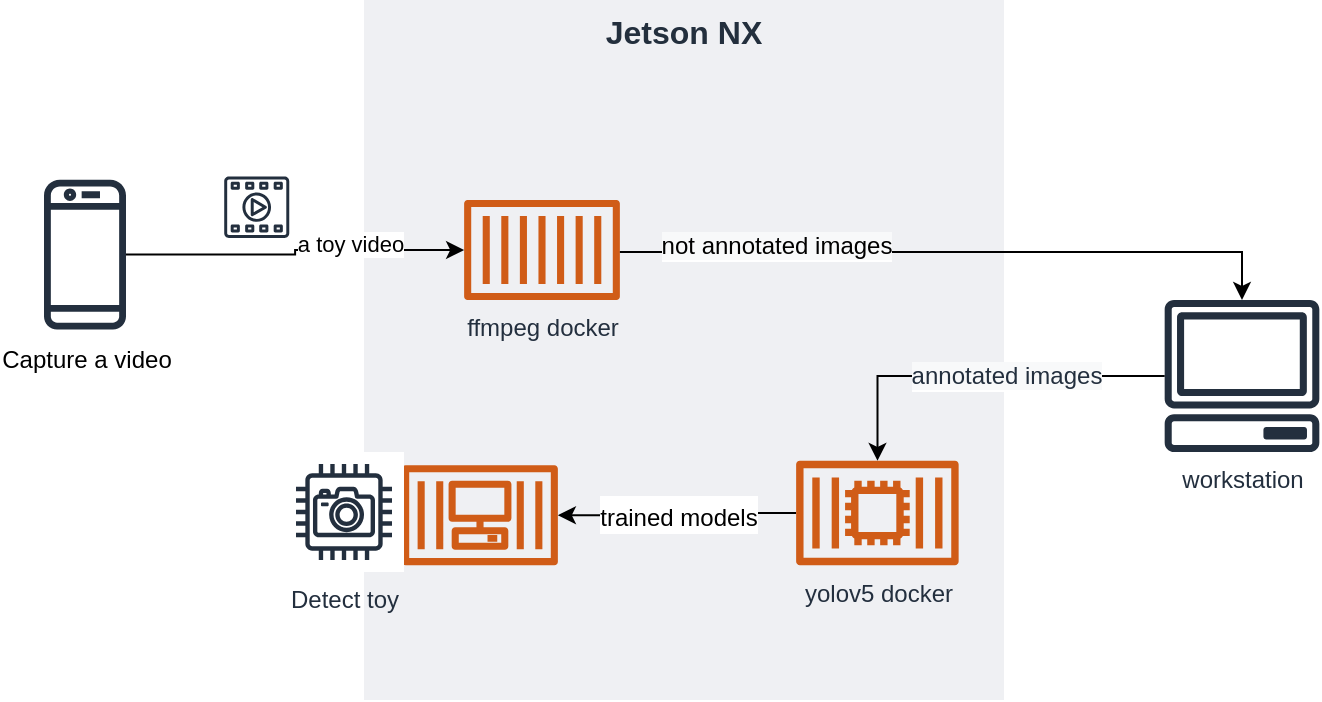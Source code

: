 <mxfile version="13.8.2" type="github">
  <diagram name="Page-1" id="822b0af5-4adb-64df-f703-e8dfc1f81529">
    <mxGraphModel dx="1422" dy="922" grid="1" gridSize="10" guides="1" tooltips="1" connect="1" arrows="1" fold="1" page="1" pageScale="1" pageWidth="1100" pageHeight="850" background="#ffffff" math="0" shadow="0">
      <root>
        <mxCell id="0" />
        <mxCell id="1" parent="0" />
        <mxCell id="In-exWz_-cnZ1oBUNG91-36" value="" style="group" vertex="1" connectable="0" parent="1">
          <mxGeometry x="440" y="390" width="320" height="350" as="geometry" />
        </mxCell>
        <mxCell id="In-exWz_-cnZ1oBUNG91-37" value="" style="group" vertex="1" connectable="0" parent="In-exWz_-cnZ1oBUNG91-36">
          <mxGeometry width="320" height="350" as="geometry" />
        </mxCell>
        <mxCell id="In-exWz_-cnZ1oBUNG91-35" value="Jetson NX" style="fillColor=#EFF0F3;strokeColor=none;dashed=0;verticalAlign=top;fontStyle=1;fontColor=#232F3D;fontSize=16;" vertex="1" parent="In-exWz_-cnZ1oBUNG91-37">
          <mxGeometry width="320" height="350" as="geometry" />
        </mxCell>
        <mxCell id="In-exWz_-cnZ1oBUNG91-43" value="&lt;font style=&quot;font-size: 12px&quot;&gt;trained models&lt;/font&gt;" style="edgeStyle=orthogonalEdgeStyle;rounded=0;orthogonalLoop=1;jettySize=auto;html=1;fontSize=16;" edge="1" parent="In-exWz_-cnZ1oBUNG91-37" source="In-exWz_-cnZ1oBUNG91-33" target="In-exWz_-cnZ1oBUNG91-38">
          <mxGeometry relative="1" as="geometry">
            <mxPoint x="119.305" y="256.5" as="targetPoint" />
          </mxGeometry>
        </mxCell>
        <mxCell id="In-exWz_-cnZ1oBUNG91-33" value="yolov5 docker" style="outlineConnect=0;fontColor=#232F3E;gradientColor=none;fillColor=#D05C17;strokeColor=none;dashed=0;verticalLabelPosition=bottom;verticalAlign=top;align=center;html=1;fontSize=12;fontStyle=0;aspect=fixed;pointerEvents=1;shape=mxgraph.aws4.container_2;" vertex="1" parent="In-exWz_-cnZ1oBUNG91-37">
          <mxGeometry x="216" y="230.43" width="81.39" height="52.17" as="geometry" />
        </mxCell>
        <mxCell id="In-exWz_-cnZ1oBUNG91-39" value="ffmpeg docker" style="outlineConnect=0;fontColor=#232F3E;gradientColor=none;fillColor=#D05C17;strokeColor=none;dashed=0;verticalLabelPosition=bottom;verticalAlign=top;align=center;html=1;fontSize=12;fontStyle=0;aspect=fixed;pointerEvents=1;shape=mxgraph.aws4.container_1;" vertex="1" parent="In-exWz_-cnZ1oBUNG91-37">
          <mxGeometry x="50" y="100" width="78" height="50" as="geometry" />
        </mxCell>
        <mxCell id="In-exWz_-cnZ1oBUNG91-38" value="" style="outlineConnect=0;fontColor=#232F3E;gradientColor=none;fillColor=#D05C17;strokeColor=none;dashed=0;verticalLabelPosition=bottom;verticalAlign=top;align=center;html=1;fontSize=12;fontStyle=0;aspect=fixed;pointerEvents=1;shape=mxgraph.aws4.container_3;" vertex="1" parent="In-exWz_-cnZ1oBUNG91-37">
          <mxGeometry x="19" y="232.6" width="78" height="50" as="geometry" />
        </mxCell>
        <mxCell id="In-exWz_-cnZ1oBUNG91-7" value="" style="edgeStyle=orthogonalEdgeStyle;rounded=0;orthogonalLoop=1;jettySize=auto;html=1;" edge="1" parent="1" source="In-exWz_-cnZ1oBUNG91-39" target="In-exWz_-cnZ1oBUNG91-18">
          <mxGeometry relative="1" as="geometry">
            <mxPoint x="590.261" y="516.1" as="sourcePoint" />
            <mxPoint x="680" y="230" as="targetPoint" />
            <Array as="points">
              <mxPoint x="879" y="516" />
            </Array>
          </mxGeometry>
        </mxCell>
        <mxCell id="In-exWz_-cnZ1oBUNG91-22" value="&lt;span style=&quot;font-size: 12px ; background-color: rgb(248 , 249 , 250)&quot;&gt;not annotated images&lt;/span&gt;" style="edgeLabel;html=1;align=center;verticalAlign=middle;resizable=0;points=[];" vertex="1" connectable="0" parent="In-exWz_-cnZ1oBUNG91-7">
          <mxGeometry x="-0.534" y="3" relative="1" as="geometry">
            <mxPoint as="offset" />
          </mxGeometry>
        </mxCell>
        <mxCell id="In-exWz_-cnZ1oBUNG91-14" value="&lt;span style=&quot;color: rgb(0 , 0 , 0)&quot;&gt;Capture a video&lt;/span&gt;" style="outlineConnect=0;fontColor=#232F3E;gradientColor=none;fillColor=#232F3E;strokeColor=none;dashed=0;verticalLabelPosition=bottom;verticalAlign=top;align=center;html=1;fontSize=12;fontStyle=0;aspect=fixed;pointerEvents=1;shape=mxgraph.aws4.mobile_client;" vertex="1" parent="1">
          <mxGeometry x="280" y="478.3" width="41" height="78" as="geometry" />
        </mxCell>
        <mxCell id="In-exWz_-cnZ1oBUNG91-18" value="workstation" style="outlineConnect=0;fontColor=#232F3E;gradientColor=none;fillColor=#232F3E;strokeColor=none;dashed=0;verticalLabelPosition=bottom;verticalAlign=top;align=center;html=1;fontSize=12;fontStyle=0;aspect=fixed;pointerEvents=1;shape=mxgraph.aws4.client;" vertex="1" parent="1">
          <mxGeometry x="840" y="540" width="78" height="76" as="geometry" />
        </mxCell>
        <mxCell id="In-exWz_-cnZ1oBUNG91-29" value="" style="outlineConnect=0;fontColor=#232F3E;gradientColor=none;fillColor=#232F3E;strokeColor=none;dashed=0;verticalLabelPosition=bottom;verticalAlign=top;align=center;html=1;fontSize=12;fontStyle=0;aspect=fixed;pointerEvents=1;shape=mxgraph.aws4.multimedia;" vertex="1" parent="1">
          <mxGeometry x="370" y="478.3" width="32.74" height="30.64" as="geometry" />
        </mxCell>
        <mxCell id="In-exWz_-cnZ1oBUNG91-3" value="" style="edgeStyle=orthogonalEdgeStyle;rounded=0;orthogonalLoop=1;jettySize=auto;html=1;" edge="1" parent="1" source="In-exWz_-cnZ1oBUNG91-14" target="In-exWz_-cnZ1oBUNG91-39">
          <mxGeometry relative="1" as="geometry">
            <mxPoint x="410" y="230" as="sourcePoint" />
            <mxPoint x="481.739" y="516.1" as="targetPoint" />
          </mxGeometry>
        </mxCell>
        <mxCell id="In-exWz_-cnZ1oBUNG91-30" value="a toy video" style="edgeLabel;html=1;align=center;verticalAlign=middle;resizable=0;points=[];" vertex="1" connectable="0" parent="In-exWz_-cnZ1oBUNG91-3">
          <mxGeometry x="0.33" y="3" relative="1" as="geometry">
            <mxPoint as="offset" />
          </mxGeometry>
        </mxCell>
        <mxCell id="In-exWz_-cnZ1oBUNG91-26" value="" style="edgeStyle=orthogonalEdgeStyle;rounded=0;orthogonalLoop=1;jettySize=auto;html=1;" edge="1" parent="1" source="In-exWz_-cnZ1oBUNG91-18" target="In-exWz_-cnZ1oBUNG91-33">
          <mxGeometry relative="1" as="geometry" />
        </mxCell>
        <mxCell id="In-exWz_-cnZ1oBUNG91-27" value="&lt;font color=&quot;#232f3e&quot;&gt;&lt;span style=&quot;font-size: 12px ; background-color: rgb(248 , 249 , 250)&quot;&gt;annotated images&lt;/span&gt;&lt;/font&gt;" style="edgeLabel;html=1;align=center;verticalAlign=middle;resizable=0;points=[];" vertex="1" connectable="0" parent="In-exWz_-cnZ1oBUNG91-26">
          <mxGeometry x="-0.145" relative="1" as="geometry">
            <mxPoint as="offset" />
          </mxGeometry>
        </mxCell>
        <mxCell id="In-exWz_-cnZ1oBUNG91-46" value="Detect toy" style="outlineConnect=0;fontColor=#232F3E;gradientColor=none;strokeColor=#232F3E;fillColor=#ffffff;dashed=0;verticalLabelPosition=bottom;verticalAlign=top;align=center;html=1;fontSize=12;fontStyle=0;aspect=fixed;shape=mxgraph.aws4.resourceIcon;resIcon=mxgraph.aws4.camera;" vertex="1" parent="1">
          <mxGeometry x="400" y="616" width="60" height="60" as="geometry" />
        </mxCell>
      </root>
    </mxGraphModel>
  </diagram>
</mxfile>
